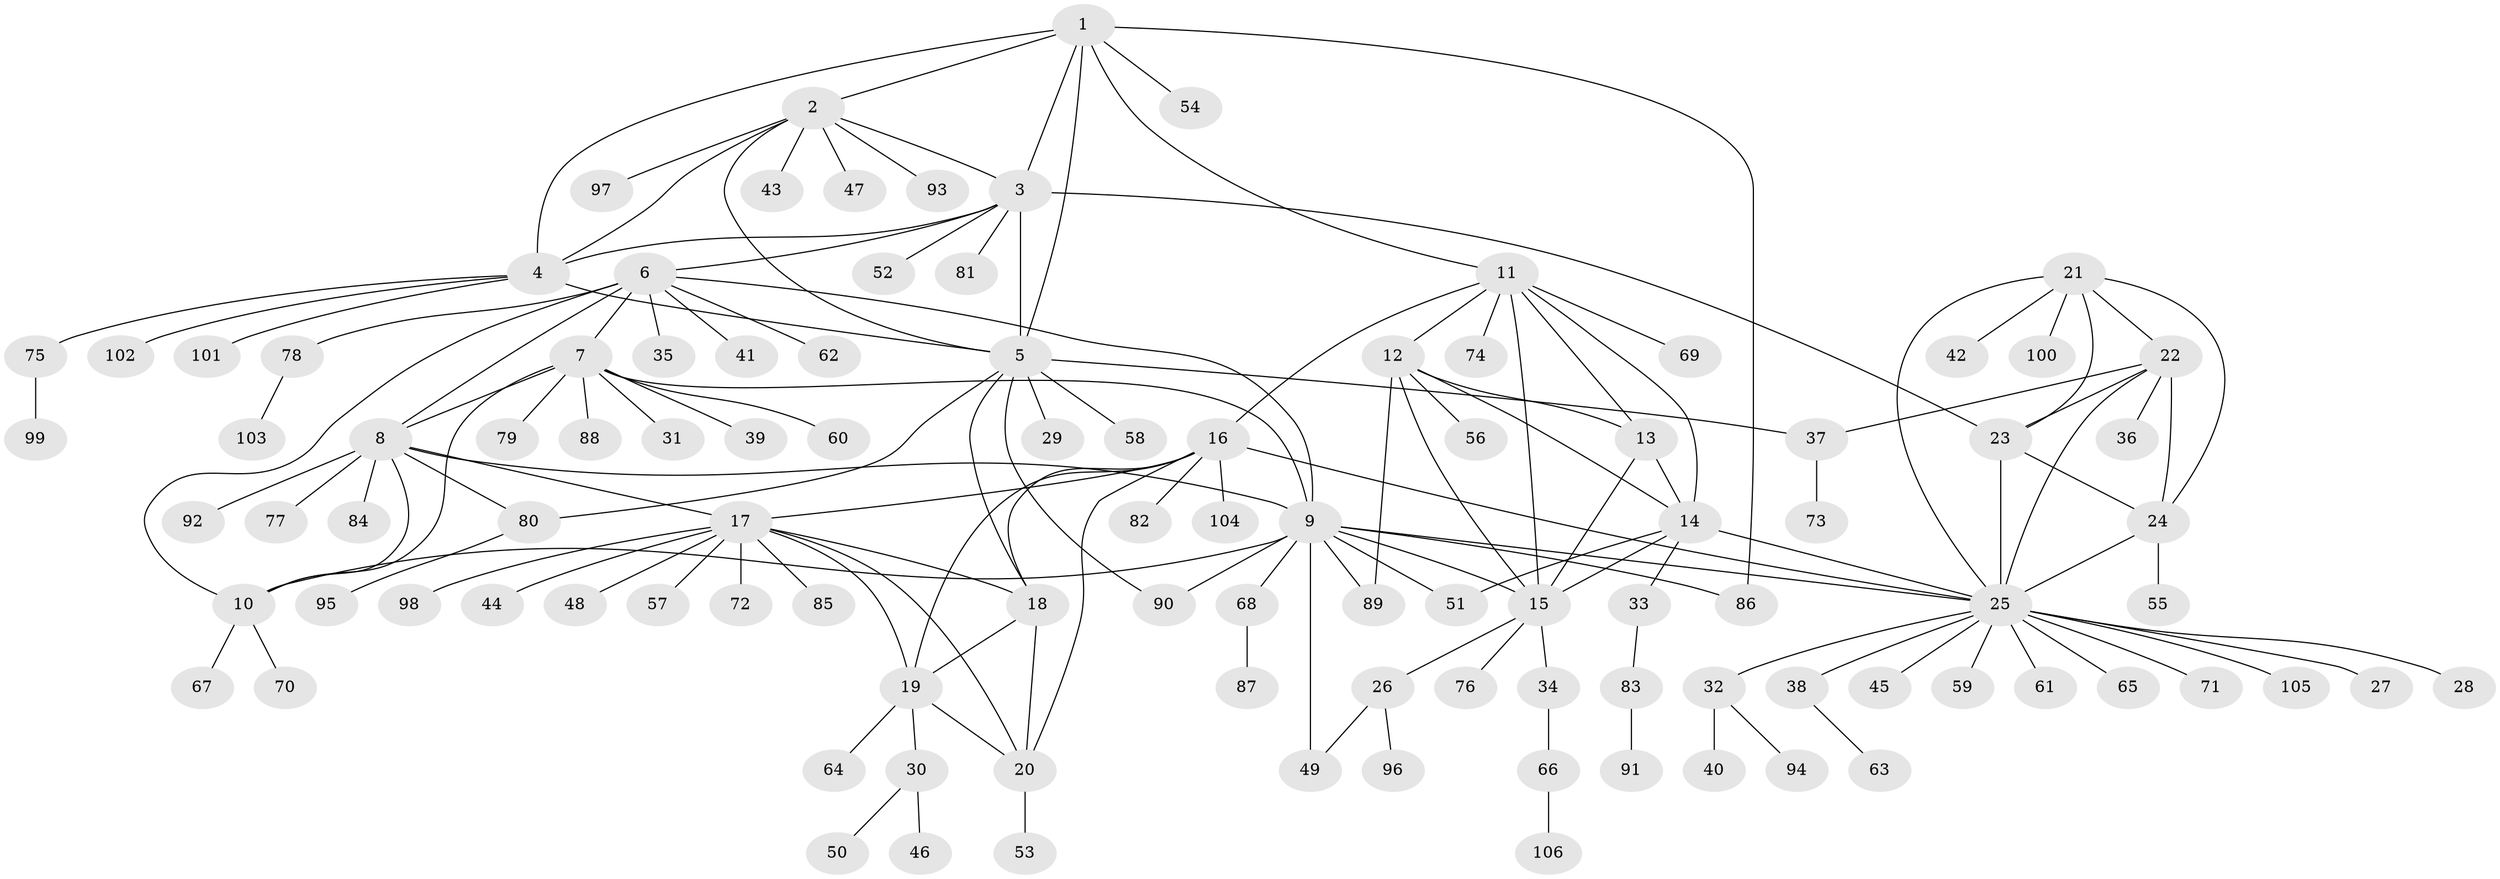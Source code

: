 // Generated by graph-tools (version 1.1) at 2025/15/03/09/25 04:15:49]
// undirected, 106 vertices, 148 edges
graph export_dot {
graph [start="1"]
  node [color=gray90,style=filled];
  1;
  2;
  3;
  4;
  5;
  6;
  7;
  8;
  9;
  10;
  11;
  12;
  13;
  14;
  15;
  16;
  17;
  18;
  19;
  20;
  21;
  22;
  23;
  24;
  25;
  26;
  27;
  28;
  29;
  30;
  31;
  32;
  33;
  34;
  35;
  36;
  37;
  38;
  39;
  40;
  41;
  42;
  43;
  44;
  45;
  46;
  47;
  48;
  49;
  50;
  51;
  52;
  53;
  54;
  55;
  56;
  57;
  58;
  59;
  60;
  61;
  62;
  63;
  64;
  65;
  66;
  67;
  68;
  69;
  70;
  71;
  72;
  73;
  74;
  75;
  76;
  77;
  78;
  79;
  80;
  81;
  82;
  83;
  84;
  85;
  86;
  87;
  88;
  89;
  90;
  91;
  92;
  93;
  94;
  95;
  96;
  97;
  98;
  99;
  100;
  101;
  102;
  103;
  104;
  105;
  106;
  1 -- 2;
  1 -- 3;
  1 -- 4;
  1 -- 5;
  1 -- 11;
  1 -- 54;
  1 -- 86;
  2 -- 3;
  2 -- 4;
  2 -- 5;
  2 -- 43;
  2 -- 47;
  2 -- 93;
  2 -- 97;
  3 -- 4;
  3 -- 5;
  3 -- 6;
  3 -- 23;
  3 -- 52;
  3 -- 81;
  4 -- 5;
  4 -- 75;
  4 -- 101;
  4 -- 102;
  5 -- 18;
  5 -- 29;
  5 -- 37;
  5 -- 58;
  5 -- 80;
  5 -- 90;
  6 -- 7;
  6 -- 8;
  6 -- 9;
  6 -- 10;
  6 -- 35;
  6 -- 41;
  6 -- 62;
  6 -- 78;
  7 -- 8;
  7 -- 9;
  7 -- 10;
  7 -- 31;
  7 -- 39;
  7 -- 60;
  7 -- 79;
  7 -- 88;
  8 -- 9;
  8 -- 10;
  8 -- 17;
  8 -- 77;
  8 -- 80;
  8 -- 84;
  8 -- 92;
  9 -- 10;
  9 -- 15;
  9 -- 25;
  9 -- 49;
  9 -- 51;
  9 -- 68;
  9 -- 86;
  9 -- 89;
  9 -- 90;
  10 -- 67;
  10 -- 70;
  11 -- 12;
  11 -- 13;
  11 -- 14;
  11 -- 15;
  11 -- 16;
  11 -- 69;
  11 -- 74;
  12 -- 13;
  12 -- 14;
  12 -- 15;
  12 -- 56;
  12 -- 89;
  13 -- 14;
  13 -- 15;
  14 -- 15;
  14 -- 25;
  14 -- 33;
  14 -- 51;
  15 -- 26;
  15 -- 34;
  15 -- 76;
  16 -- 17;
  16 -- 18;
  16 -- 19;
  16 -- 20;
  16 -- 25;
  16 -- 82;
  16 -- 104;
  17 -- 18;
  17 -- 19;
  17 -- 20;
  17 -- 44;
  17 -- 48;
  17 -- 57;
  17 -- 72;
  17 -- 85;
  17 -- 98;
  18 -- 19;
  18 -- 20;
  19 -- 20;
  19 -- 30;
  19 -- 64;
  20 -- 53;
  21 -- 22;
  21 -- 23;
  21 -- 24;
  21 -- 25;
  21 -- 42;
  21 -- 100;
  22 -- 23;
  22 -- 24;
  22 -- 25;
  22 -- 36;
  22 -- 37;
  23 -- 24;
  23 -- 25;
  24 -- 25;
  24 -- 55;
  25 -- 27;
  25 -- 28;
  25 -- 32;
  25 -- 38;
  25 -- 45;
  25 -- 59;
  25 -- 61;
  25 -- 65;
  25 -- 71;
  25 -- 105;
  26 -- 49;
  26 -- 96;
  30 -- 46;
  30 -- 50;
  32 -- 40;
  32 -- 94;
  33 -- 83;
  34 -- 66;
  37 -- 73;
  38 -- 63;
  66 -- 106;
  68 -- 87;
  75 -- 99;
  78 -- 103;
  80 -- 95;
  83 -- 91;
}
